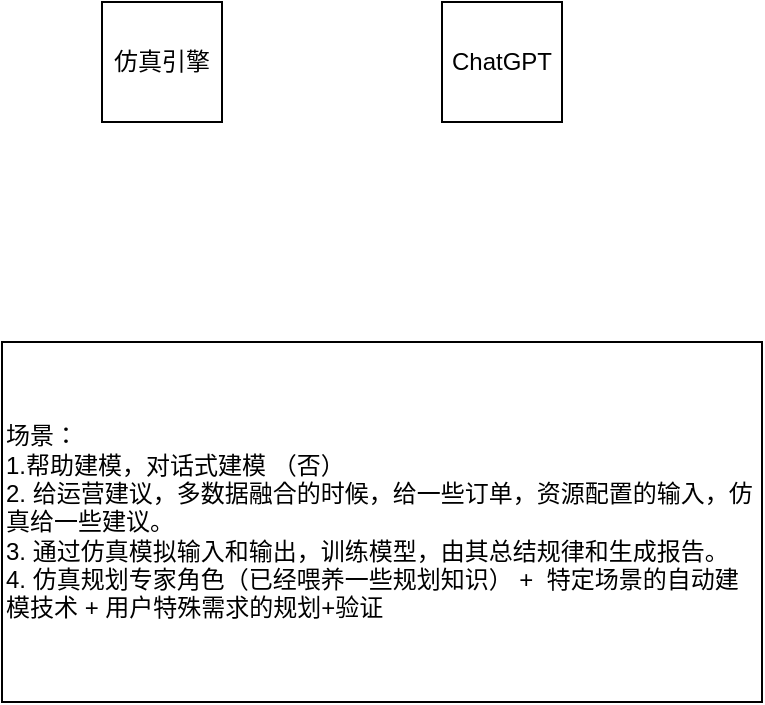 <mxfile version="21.3.2" type="github">
  <diagram name="第 1 页" id="kdOabGvZRyfj0vI0X4Y8">
    <mxGraphModel dx="1242" dy="653" grid="1" gridSize="10" guides="1" tooltips="1" connect="1" arrows="1" fold="1" page="1" pageScale="1" pageWidth="827" pageHeight="1169" math="0" shadow="0">
      <root>
        <mxCell id="0" />
        <mxCell id="1" parent="0" />
        <mxCell id="atUL0PeXlnv38VCRYHX9-1" value="仿真引擎" style="whiteSpace=wrap;html=1;aspect=fixed;" vertex="1" parent="1">
          <mxGeometry x="130" y="170" width="60" height="60" as="geometry" />
        </mxCell>
        <mxCell id="atUL0PeXlnv38VCRYHX9-2" value="ChatGPT" style="whiteSpace=wrap;html=1;aspect=fixed;" vertex="1" parent="1">
          <mxGeometry x="300" y="170" width="60" height="60" as="geometry" />
        </mxCell>
        <mxCell id="atUL0PeXlnv38VCRYHX9-3" value="场景：&lt;br&gt;1.帮助建模，对话式建模 （否）&lt;br&gt;2. 给运营建议，多数据融合的时候，给一些订单，资源配置的输入，仿真给一些建议。&lt;br&gt;3. 通过仿真模拟输入和输出，训练模型，由其总结规律和生成报告。&lt;br&gt;4. 仿真规划专家角色（已经喂养一些规划知识） +&amp;nbsp; 特定场景的自动建模技术 + 用户特殊需求的规划+验证" style="rounded=0;whiteSpace=wrap;html=1;align=left;" vertex="1" parent="1">
          <mxGeometry x="80" y="340" width="380" height="180" as="geometry" />
        </mxCell>
      </root>
    </mxGraphModel>
  </diagram>
</mxfile>
